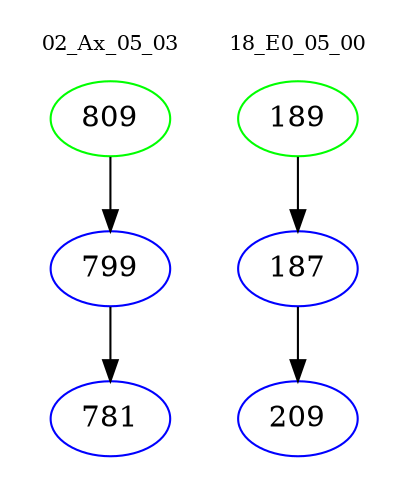 digraph{
subgraph cluster_0 {
color = white
label = "02_Ax_05_03";
fontsize=10;
T0_809 [label="809", color="green"]
T0_809 -> T0_799 [color="black"]
T0_799 [label="799", color="blue"]
T0_799 -> T0_781 [color="black"]
T0_781 [label="781", color="blue"]
}
subgraph cluster_1 {
color = white
label = "18_E0_05_00";
fontsize=10;
T1_189 [label="189", color="green"]
T1_189 -> T1_187 [color="black"]
T1_187 [label="187", color="blue"]
T1_187 -> T1_209 [color="black"]
T1_209 [label="209", color="blue"]
}
}
